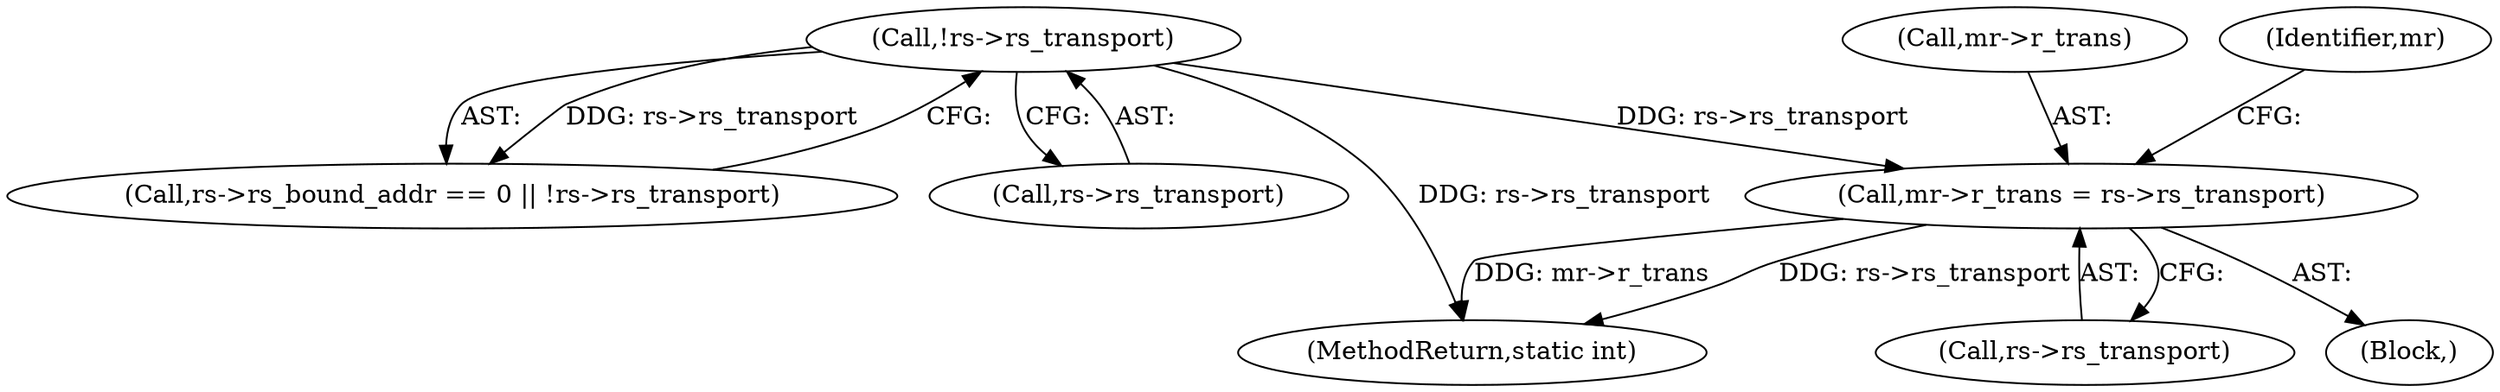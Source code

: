 digraph "0_linux_f3069c6d33f6ae63a1668737bc78aaaa51bff7ca@pointer" {
"1000247" [label="(Call,mr->r_trans = rs->rs_transport)"];
"1000138" [label="(Call,!rs->rs_transport)"];
"1000251" [label="(Call,rs->rs_transport)"];
"1000248" [label="(Call,mr->r_trans)"];
"1000506" [label="(MethodReturn,static int)"];
"1000113" [label="(Block,)"];
"1000132" [label="(Call,rs->rs_bound_addr == 0 || !rs->rs_transport)"];
"1000256" [label="(Identifier,mr)"];
"1000139" [label="(Call,rs->rs_transport)"];
"1000247" [label="(Call,mr->r_trans = rs->rs_transport)"];
"1000138" [label="(Call,!rs->rs_transport)"];
"1000247" -> "1000113"  [label="AST: "];
"1000247" -> "1000251"  [label="CFG: "];
"1000248" -> "1000247"  [label="AST: "];
"1000251" -> "1000247"  [label="AST: "];
"1000256" -> "1000247"  [label="CFG: "];
"1000247" -> "1000506"  [label="DDG: mr->r_trans"];
"1000247" -> "1000506"  [label="DDG: rs->rs_transport"];
"1000138" -> "1000247"  [label="DDG: rs->rs_transport"];
"1000138" -> "1000132"  [label="AST: "];
"1000138" -> "1000139"  [label="CFG: "];
"1000139" -> "1000138"  [label="AST: "];
"1000132" -> "1000138"  [label="CFG: "];
"1000138" -> "1000506"  [label="DDG: rs->rs_transport"];
"1000138" -> "1000132"  [label="DDG: rs->rs_transport"];
}
